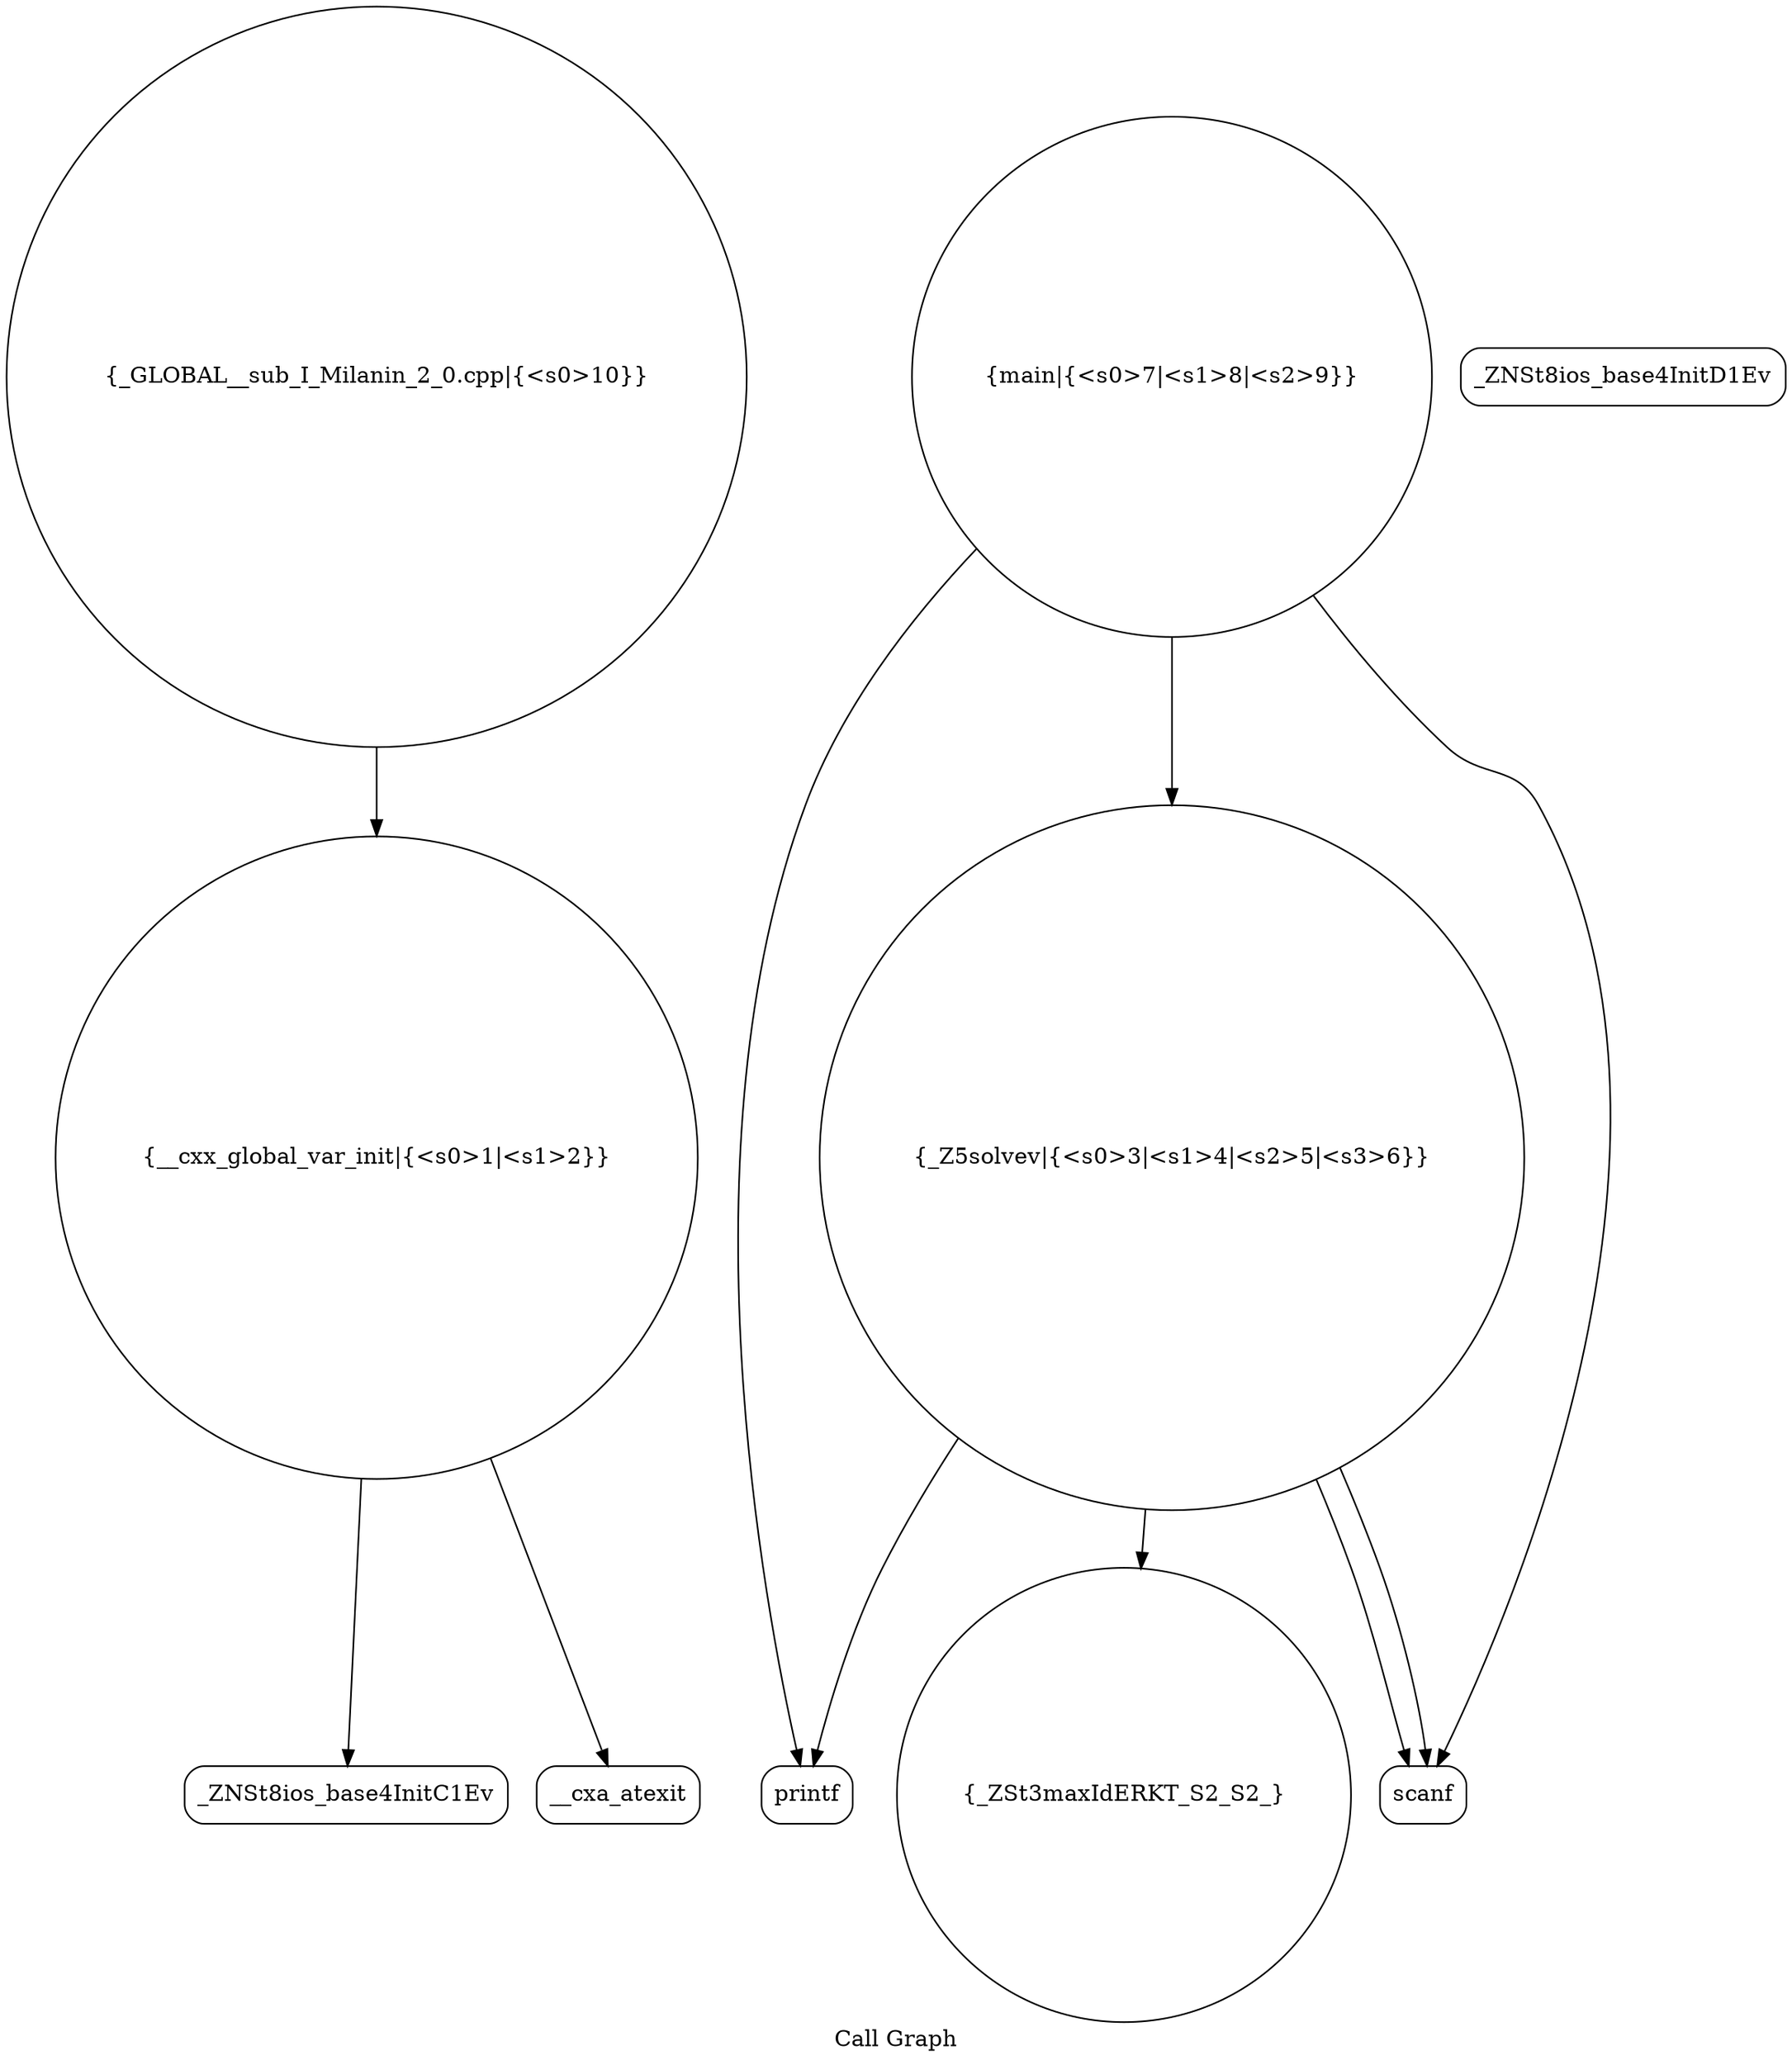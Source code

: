 digraph "Call Graph" {
	label="Call Graph";

	Node0x55b01e8f33b0 [shape=record,shape=circle,label="{__cxx_global_var_init|{<s0>1|<s1>2}}"];
	Node0x55b01e8f33b0:s0 -> Node0x55b01e8f3840[color=black];
	Node0x55b01e8f33b0:s1 -> Node0x55b01e8f3940[color=black];
	Node0x55b01e8f3b40 [shape=record,shape=Mrecord,label="{printf}"];
	Node0x55b01e8f38c0 [shape=record,shape=Mrecord,label="{_ZNSt8ios_base4InitD1Ev}"];
	Node0x55b01e8f3c40 [shape=record,shape=circle,label="{_GLOBAL__sub_I_Milanin_2_0.cpp|{<s0>10}}"];
	Node0x55b01e8f3c40:s0 -> Node0x55b01e8f33b0[color=black];
	Node0x55b01e8f39c0 [shape=record,shape=circle,label="{_Z5solvev|{<s0>3|<s1>4|<s2>5|<s3>6}}"];
	Node0x55b01e8f39c0:s0 -> Node0x55b01e8f3a40[color=black];
	Node0x55b01e8f39c0:s1 -> Node0x55b01e8f3a40[color=black];
	Node0x55b01e8f39c0:s2 -> Node0x55b01e8f3ac0[color=black];
	Node0x55b01e8f39c0:s3 -> Node0x55b01e8f3b40[color=black];
	Node0x55b01e8f3ac0 [shape=record,shape=circle,label="{_ZSt3maxIdERKT_S2_S2_}"];
	Node0x55b01e8f3840 [shape=record,shape=Mrecord,label="{_ZNSt8ios_base4InitC1Ev}"];
	Node0x55b01e8f3bc0 [shape=record,shape=circle,label="{main|{<s0>7|<s1>8|<s2>9}}"];
	Node0x55b01e8f3bc0:s0 -> Node0x55b01e8f3a40[color=black];
	Node0x55b01e8f3bc0:s1 -> Node0x55b01e8f3b40[color=black];
	Node0x55b01e8f3bc0:s2 -> Node0x55b01e8f39c0[color=black];
	Node0x55b01e8f3940 [shape=record,shape=Mrecord,label="{__cxa_atexit}"];
	Node0x55b01e8f3a40 [shape=record,shape=Mrecord,label="{scanf}"];
}
